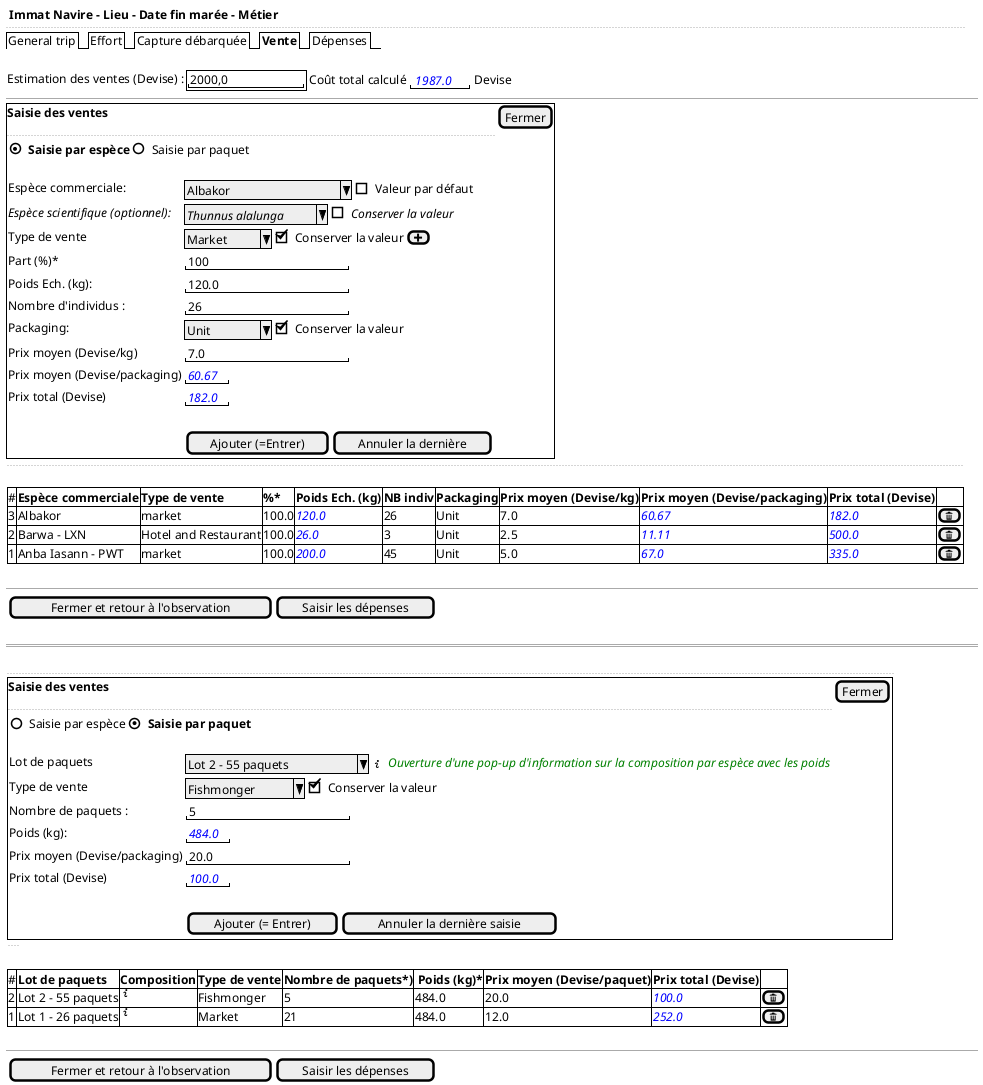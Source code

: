 @startsalt
{
  <b> Immat Navire - Lieu - Date fin marée - Métier
  ..
  {/ General trip | Effort | Capture débarquée | <b>Vente | Dépenses }
  .
  {Estimation des ventes (Devise) : {+"   2000,0     " } | {Coût total calculé  {"<color:blue><i> 1987.0"} Devise }}
  -- | --
  {+
    <b>Saisie des ventes | [Fermer]
    ..
    {(X) <b>Saisie par espèce | () Saisie par paquet }
    {
        .
        Espèce commerciale:                   | { ^Albakor            ^ | [] Valeur par défaut }
        <i>Espèce scientifique (optionnel):   | { ^<i>Thunnus alalunga^ | [] <i>Conserver la valeur }
        Type de vente                   | { ^Market   ^ | [X] Conserver la valeur | [<&plus>]}
        Part (%)* | { "  100               " }
        Poids Ech. (kg):                | { "     120.0          "  }
        Nombre d'individus :            | { "      26            "  }
        Packaging:                      | { ^Unit     ^ | [X] Conserver la valeur }
        Prix moyen (Devise/kg)          | { "               7.0  "  }
        Prix moyen (Devise/packaging)   | { "<color:blue><i>60.67"  }
        Prix total (Devise)             | { "<color:blue><i>182.0"  }
        .
        . |  {[Ajouter (=Entrer)] | [Annuler la dernière]}
    }
  }
    {
  ..
  .
      {#
          # | <b>Espèce commerciale | <b>Type de vente     | <b>%* | <b>Poids Ech. (kg) | <b>NB indiv    | <b>Packaging | <b>Prix moyen (Devise/kg) | <b>Prix moyen (Devise/packaging) | <b>Prix total (Devise) | .
          3 | Albakor               | market               | 100.0 | <color:blue><i>120.0           | 26 | Unit         | 7.0 | <color:blue><i>60.67 | <color:blue><i>182.0    | [<&trash>]
          2 | Barwa - LXN           | Hotel and Restaurant | 100.0 | <color:blue><i>26.0            | 3  | Unit         | 2.5 | <color:blue><i>11.11 | <color:blue><i>500.0    | [<&trash>]
          1 | Anba Iasann - PWT     | market               | 100.0 | <color:blue><i>200.0           | 45 | Unit         | 5.0 | <color:blue><i>67.0  | <color:blue><i>335.0    | [<&trash>]
      }
    }
    .
    -- | --
    {{[Fermer et retour à l'observation] | [Saisir les dépenses]}}
  .
  == | ==
  .
  {
  ..
  {+
    <b>Saisie des ventes | [Fermer]
    ..
    {() Saisie par espèce | (X) <b>Saisie par paquet }
    {
        .
        Lot de paquets          | { ^ Lot 2 - 55 paquets  ^ | <&info> <color:green><i> Ouverture d'une pop-up d'information sur la composition par espèce avec les poids }
        Type de vente           | { ^Fishmonger   ^ | [X] Conserver la valeur }
        Nombre de paquets :     | { "          5         "  }
        Poids (kg):             | { "<color:blue><i>484.0"  }
        Prix moyen (Devise/packaging)   | { "         20.0       "  }
        Prix total (Devise)             | { "<color:blue><i>100.0"  }
        .
        . |  {[Ajouter (= Entrer)] | [Annuler la dernière saisie]}
    }
  }
    {
  ..
  .
}
      {#
          # | <b>Lot de paquets  | <b>Composition   | <b>Type de vente | <b>Nombre de paquets*) | <b> Poids (kg)* | <b>Prix moyen (Devise/paquet) | <b>Prix total (Devise) | .
          2 | Lot 2 - 55 paquets | <&info>          | Fishmonger       | 5                      | 484.0           | 20.0                          | <color:blue><i>100.0   | [<&trash>]
          1 | Lot 1 - 26 paquets | <&info>          | Market           | 21                     | 484.0           | 12.0                          | <color:blue><i>252.0   | [<&trash>]
      }
  }
  .
  -- | --
  {{[Fermer et retour à l'observation] | [Saisir les dépenses]}}
}
@endsalt
